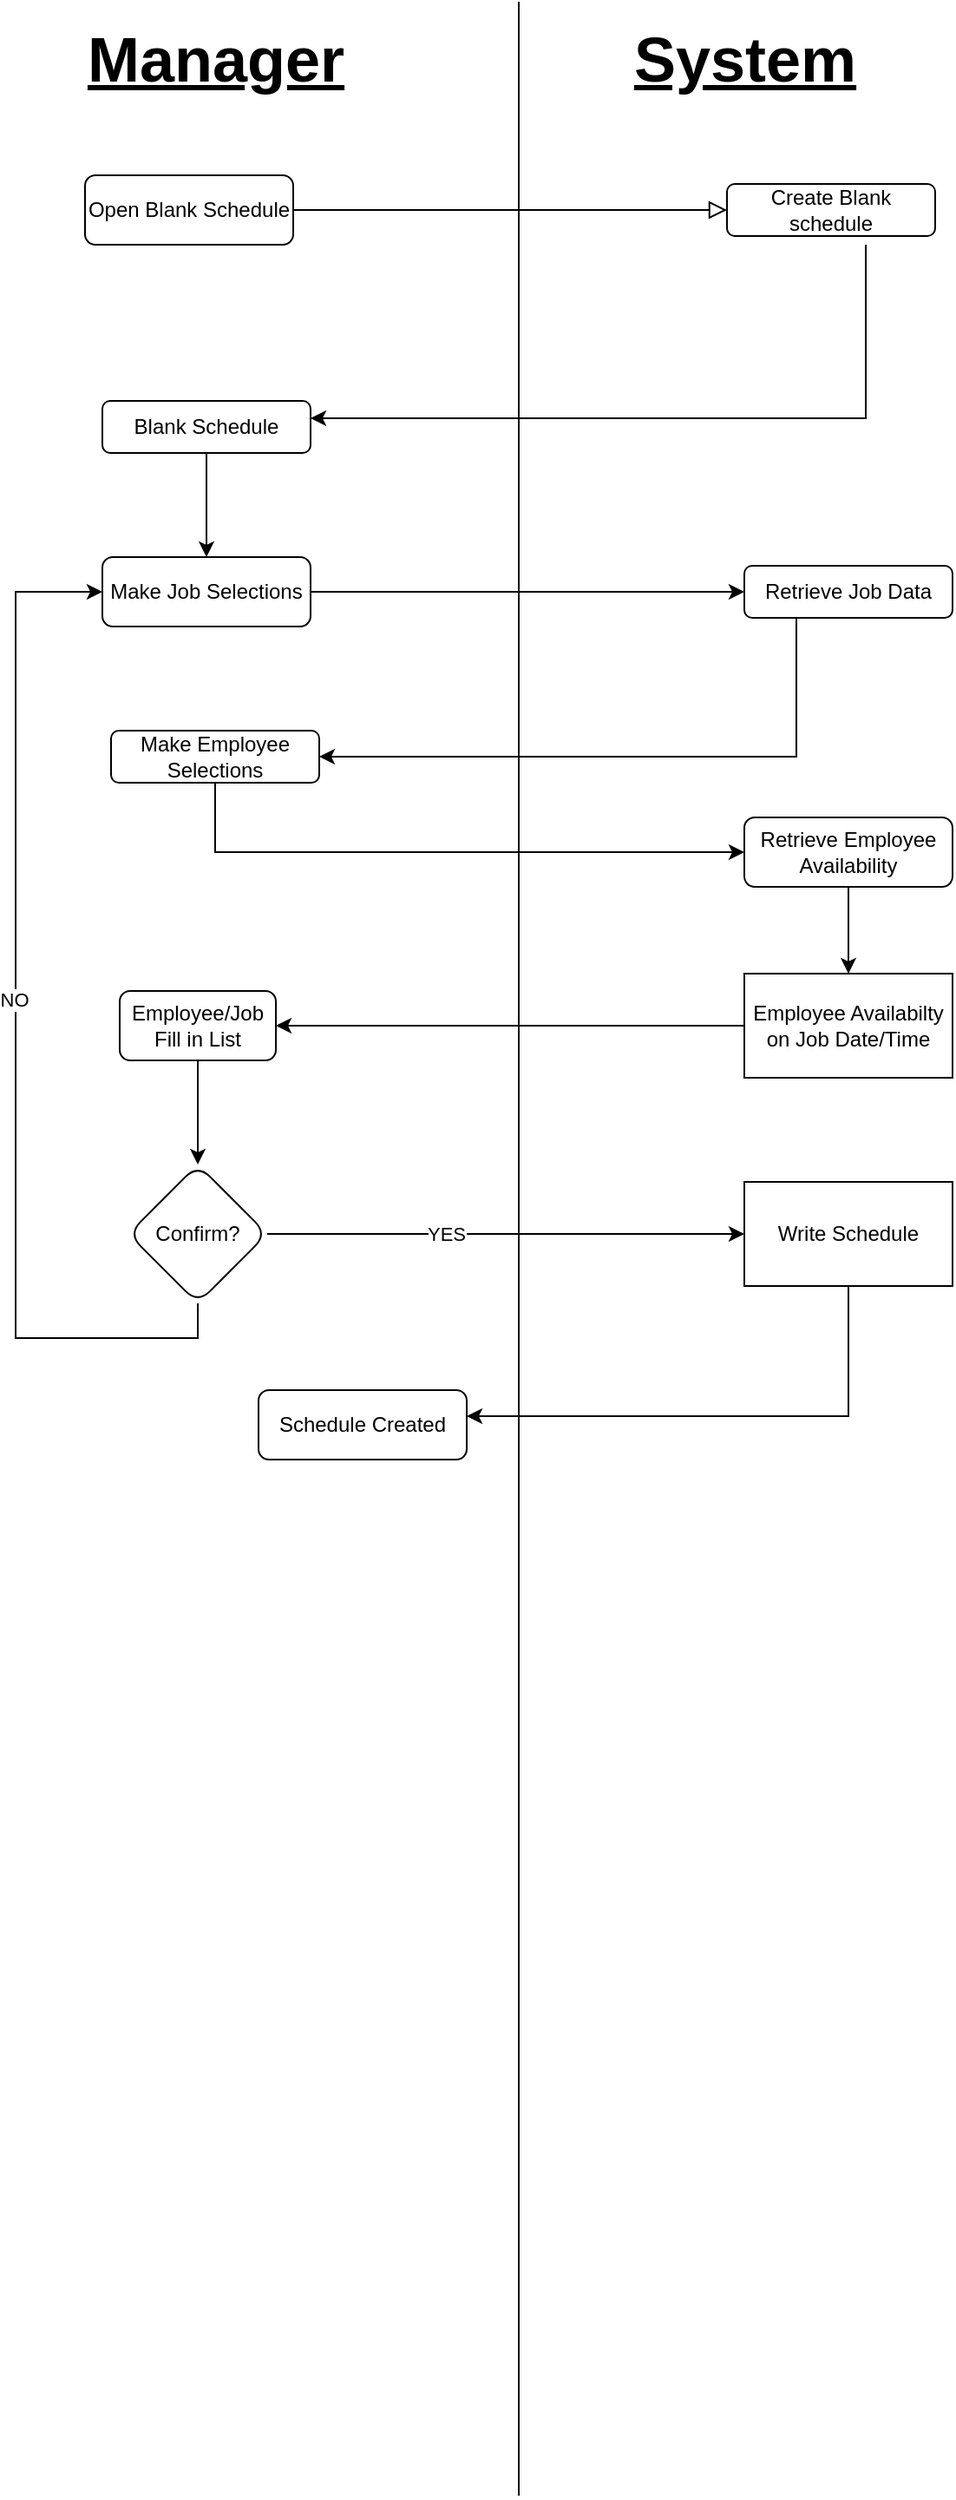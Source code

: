 <mxfile version="24.7.17">
  <diagram id="C5RBs43oDa-KdzZeNtuy" name="Page-1">
    <mxGraphModel dx="1434" dy="734" grid="1" gridSize="10" guides="1" tooltips="1" connect="1" arrows="1" fold="1" page="1" pageScale="1" pageWidth="827" pageHeight="1169" math="0" shadow="0">
      <root>
        <mxCell id="WIyWlLk6GJQsqaUBKTNV-0" />
        <mxCell id="WIyWlLk6GJQsqaUBKTNV-1" parent="WIyWlLk6GJQsqaUBKTNV-0" />
        <mxCell id="WIyWlLk6GJQsqaUBKTNV-2" value="" style="rounded=0;html=1;jettySize=auto;orthogonalLoop=1;fontSize=11;endArrow=block;endFill=0;endSize=8;strokeWidth=1;shadow=0;labelBackgroundColor=none;edgeStyle=orthogonalEdgeStyle;" parent="WIyWlLk6GJQsqaUBKTNV-1" source="WIyWlLk6GJQsqaUBKTNV-3" edge="1">
          <mxGeometry relative="1" as="geometry">
            <mxPoint x="510" y="130" as="targetPoint" />
          </mxGeometry>
        </mxCell>
        <mxCell id="WIyWlLk6GJQsqaUBKTNV-3" value="Open Blank Schedule" style="rounded=1;whiteSpace=wrap;html=1;fontSize=12;glass=0;strokeWidth=1;shadow=0;" parent="WIyWlLk6GJQsqaUBKTNV-1" vertex="1">
          <mxGeometry x="140" y="110" width="120" height="40" as="geometry" />
        </mxCell>
        <mxCell id="gsG3Rcr3oYXjISQcP4ea-0" value="&lt;font style=&quot;font-size: 36px;&quot;&gt;&lt;b&gt;&lt;u&gt;Manager&lt;/u&gt;&lt;/b&gt;&lt;/font&gt;" style="text;html=1;align=center;verticalAlign=middle;resizable=0;points=[];autosize=1;strokeColor=none;fillColor=none;" vertex="1" parent="WIyWlLk6GJQsqaUBKTNV-1">
          <mxGeometry x="130" y="13" width="170" height="60" as="geometry" />
        </mxCell>
        <mxCell id="gsG3Rcr3oYXjISQcP4ea-1" value="&lt;font style=&quot;font-size: 36px;&quot;&gt;&lt;b&gt;&lt;u&gt;System&lt;/u&gt;&lt;/b&gt;&lt;/font&gt;" style="text;html=1;align=center;verticalAlign=middle;resizable=0;points=[];autosize=1;strokeColor=none;fillColor=none;" vertex="1" parent="WIyWlLk6GJQsqaUBKTNV-1">
          <mxGeometry x="445" y="13" width="150" height="60" as="geometry" />
        </mxCell>
        <mxCell id="gsG3Rcr3oYXjISQcP4ea-2" value="" style="endArrow=none;html=1;rounded=0;" edge="1" parent="WIyWlLk6GJQsqaUBKTNV-1">
          <mxGeometry width="50" height="50" relative="1" as="geometry">
            <mxPoint x="390" y="1447" as="sourcePoint" />
            <mxPoint x="390" y="10" as="targetPoint" />
          </mxGeometry>
        </mxCell>
        <mxCell id="gsG3Rcr3oYXjISQcP4ea-3" value="Create Blank schedule" style="rounded=1;whiteSpace=wrap;html=1;" vertex="1" parent="WIyWlLk6GJQsqaUBKTNV-1">
          <mxGeometry x="510" y="115" width="120" height="30" as="geometry" />
        </mxCell>
        <mxCell id="gsG3Rcr3oYXjISQcP4ea-4" value="" style="endArrow=classic;html=1;rounded=0;" edge="1" parent="WIyWlLk6GJQsqaUBKTNV-1">
          <mxGeometry width="50" height="50" relative="1" as="geometry">
            <mxPoint x="590" y="150" as="sourcePoint" />
            <mxPoint x="270" y="250" as="targetPoint" />
            <Array as="points">
              <mxPoint x="590" y="250" />
            </Array>
          </mxGeometry>
        </mxCell>
        <mxCell id="gsG3Rcr3oYXjISQcP4ea-7" style="edgeStyle=orthogonalEdgeStyle;rounded=0;orthogonalLoop=1;jettySize=auto;html=1;entryX=0.5;entryY=0;entryDx=0;entryDy=0;" edge="1" parent="WIyWlLk6GJQsqaUBKTNV-1" source="gsG3Rcr3oYXjISQcP4ea-5">
          <mxGeometry relative="1" as="geometry">
            <mxPoint x="210" y="330" as="targetPoint" />
          </mxGeometry>
        </mxCell>
        <mxCell id="gsG3Rcr3oYXjISQcP4ea-5" value="Blank Schedule" style="rounded=1;whiteSpace=wrap;html=1;" vertex="1" parent="WIyWlLk6GJQsqaUBKTNV-1">
          <mxGeometry x="150" y="240" width="120" height="30" as="geometry" />
        </mxCell>
        <mxCell id="gsG3Rcr3oYXjISQcP4ea-9" style="edgeStyle=orthogonalEdgeStyle;rounded=0;orthogonalLoop=1;jettySize=auto;html=1;" edge="1" parent="WIyWlLk6GJQsqaUBKTNV-1" source="gsG3Rcr3oYXjISQcP4ea-8">
          <mxGeometry relative="1" as="geometry">
            <mxPoint x="520" y="350" as="targetPoint" />
          </mxGeometry>
        </mxCell>
        <mxCell id="gsG3Rcr3oYXjISQcP4ea-8" value="Make Job Selections" style="rounded=1;whiteSpace=wrap;html=1;" vertex="1" parent="WIyWlLk6GJQsqaUBKTNV-1">
          <mxGeometry x="150" y="330" width="120" height="40" as="geometry" />
        </mxCell>
        <mxCell id="gsG3Rcr3oYXjISQcP4ea-11" style="edgeStyle=orthogonalEdgeStyle;rounded=0;orthogonalLoop=1;jettySize=auto;html=1;" edge="1" parent="WIyWlLk6GJQsqaUBKTNV-1" source="gsG3Rcr3oYXjISQcP4ea-10" target="gsG3Rcr3oYXjISQcP4ea-12">
          <mxGeometry relative="1" as="geometry">
            <mxPoint x="270" y="460" as="targetPoint" />
            <Array as="points">
              <mxPoint x="550" y="445" />
            </Array>
          </mxGeometry>
        </mxCell>
        <mxCell id="gsG3Rcr3oYXjISQcP4ea-10" value="Retrieve Job Data" style="rounded=1;whiteSpace=wrap;html=1;" vertex="1" parent="WIyWlLk6GJQsqaUBKTNV-1">
          <mxGeometry x="520" y="335" width="120" height="30" as="geometry" />
        </mxCell>
        <mxCell id="gsG3Rcr3oYXjISQcP4ea-12" value="Make Employee Selections" style="rounded=1;whiteSpace=wrap;html=1;" vertex="1" parent="WIyWlLk6GJQsqaUBKTNV-1">
          <mxGeometry x="155" y="430" width="120" height="30" as="geometry" />
        </mxCell>
        <mxCell id="gsG3Rcr3oYXjISQcP4ea-13" value="" style="endArrow=classic;html=1;rounded=0;exitX=0.5;exitY=1;exitDx=0;exitDy=0;" edge="1" parent="WIyWlLk6GJQsqaUBKTNV-1" source="gsG3Rcr3oYXjISQcP4ea-12" target="gsG3Rcr3oYXjISQcP4ea-14">
          <mxGeometry width="50" height="50" relative="1" as="geometry">
            <mxPoint x="220" y="560" as="sourcePoint" />
            <mxPoint x="520" y="500" as="targetPoint" />
            <Array as="points">
              <mxPoint x="215" y="500" />
            </Array>
          </mxGeometry>
        </mxCell>
        <mxCell id="gsG3Rcr3oYXjISQcP4ea-16" value="" style="edgeStyle=orthogonalEdgeStyle;rounded=0;orthogonalLoop=1;jettySize=auto;html=1;entryX=0.5;entryY=0;entryDx=0;entryDy=0;" edge="1" parent="WIyWlLk6GJQsqaUBKTNV-1" source="gsG3Rcr3oYXjISQcP4ea-14" target="gsG3Rcr3oYXjISQcP4ea-21">
          <mxGeometry relative="1" as="geometry">
            <mxPoint x="580" y="562.5" as="targetPoint" />
            <Array as="points" />
          </mxGeometry>
        </mxCell>
        <mxCell id="gsG3Rcr3oYXjISQcP4ea-14" value="Retrieve Employee Availability" style="rounded=1;whiteSpace=wrap;html=1;" vertex="1" parent="WIyWlLk6GJQsqaUBKTNV-1">
          <mxGeometry x="520" y="480" width="120" height="40" as="geometry" />
        </mxCell>
        <mxCell id="gsG3Rcr3oYXjISQcP4ea-22" style="edgeStyle=orthogonalEdgeStyle;rounded=0;orthogonalLoop=1;jettySize=auto;html=1;" edge="1" parent="WIyWlLk6GJQsqaUBKTNV-1" source="gsG3Rcr3oYXjISQcP4ea-21">
          <mxGeometry relative="1" as="geometry">
            <mxPoint x="250" y="600" as="targetPoint" />
          </mxGeometry>
        </mxCell>
        <mxCell id="gsG3Rcr3oYXjISQcP4ea-21" value="Employee Availabilty on Job Date/Time" style="rounded=0;whiteSpace=wrap;html=1;" vertex="1" parent="WIyWlLk6GJQsqaUBKTNV-1">
          <mxGeometry x="520" y="570" width="120" height="60" as="geometry" />
        </mxCell>
        <mxCell id="gsG3Rcr3oYXjISQcP4ea-25" value="" style="edgeStyle=orthogonalEdgeStyle;rounded=0;orthogonalLoop=1;jettySize=auto;html=1;" edge="1" parent="WIyWlLk6GJQsqaUBKTNV-1" source="gsG3Rcr3oYXjISQcP4ea-23" target="gsG3Rcr3oYXjISQcP4ea-24">
          <mxGeometry relative="1" as="geometry" />
        </mxCell>
        <mxCell id="gsG3Rcr3oYXjISQcP4ea-23" value="Employee/Job Fill in List" style="rounded=1;whiteSpace=wrap;html=1;" vertex="1" parent="WIyWlLk6GJQsqaUBKTNV-1">
          <mxGeometry x="160" y="580" width="90" height="40" as="geometry" />
        </mxCell>
        <mxCell id="gsG3Rcr3oYXjISQcP4ea-27" value="" style="edgeStyle=orthogonalEdgeStyle;rounded=0;orthogonalLoop=1;jettySize=auto;html=1;" edge="1" parent="WIyWlLk6GJQsqaUBKTNV-1" source="gsG3Rcr3oYXjISQcP4ea-24">
          <mxGeometry relative="1" as="geometry">
            <mxPoint x="520" y="720" as="targetPoint" />
          </mxGeometry>
        </mxCell>
        <mxCell id="gsG3Rcr3oYXjISQcP4ea-28" value="YES" style="edgeLabel;html=1;align=center;verticalAlign=middle;resizable=0;points=[];" vertex="1" connectable="0" parent="gsG3Rcr3oYXjISQcP4ea-27">
          <mxGeometry x="-0.251" relative="1" as="geometry">
            <mxPoint as="offset" />
          </mxGeometry>
        </mxCell>
        <mxCell id="gsG3Rcr3oYXjISQcP4ea-34" style="edgeStyle=orthogonalEdgeStyle;rounded=0;orthogonalLoop=1;jettySize=auto;html=1;exitX=0.5;exitY=1;exitDx=0;exitDy=0;entryX=0;entryY=0.5;entryDx=0;entryDy=0;" edge="1" parent="WIyWlLk6GJQsqaUBKTNV-1" source="gsG3Rcr3oYXjISQcP4ea-24" target="gsG3Rcr3oYXjISQcP4ea-8">
          <mxGeometry relative="1" as="geometry">
            <mxPoint x="205" y="900" as="targetPoint" />
            <Array as="points">
              <mxPoint x="205" y="780" />
              <mxPoint x="100" y="780" />
              <mxPoint x="100" y="350" />
            </Array>
          </mxGeometry>
        </mxCell>
        <mxCell id="gsG3Rcr3oYXjISQcP4ea-35" value="NO" style="edgeLabel;html=1;align=center;verticalAlign=middle;resizable=0;points=[];" vertex="1" connectable="0" parent="gsG3Rcr3oYXjISQcP4ea-34">
          <mxGeometry x="0.06" y="1" relative="1" as="geometry">
            <mxPoint as="offset" />
          </mxGeometry>
        </mxCell>
        <mxCell id="gsG3Rcr3oYXjISQcP4ea-24" value="Confirm?" style="rhombus;whiteSpace=wrap;html=1;rounded=1;" vertex="1" parent="WIyWlLk6GJQsqaUBKTNV-1">
          <mxGeometry x="165" y="680" width="80" height="80" as="geometry" />
        </mxCell>
        <mxCell id="gsG3Rcr3oYXjISQcP4ea-32" style="edgeStyle=orthogonalEdgeStyle;rounded=0;orthogonalLoop=1;jettySize=auto;html=1;entryX=1;entryY=0.75;entryDx=0;entryDy=0;" edge="1" parent="WIyWlLk6GJQsqaUBKTNV-1" source="gsG3Rcr3oYXjISQcP4ea-29">
          <mxGeometry relative="1" as="geometry">
            <mxPoint x="360" y="825" as="targetPoint" />
            <Array as="points">
              <mxPoint x="580" y="825" />
            </Array>
          </mxGeometry>
        </mxCell>
        <mxCell id="gsG3Rcr3oYXjISQcP4ea-29" value="Write Schedule" style="whiteSpace=wrap;html=1;" vertex="1" parent="WIyWlLk6GJQsqaUBKTNV-1">
          <mxGeometry x="520" y="690" width="120" height="60" as="geometry" />
        </mxCell>
        <mxCell id="gsG3Rcr3oYXjISQcP4ea-33" value="Schedule Created" style="rounded=1;whiteSpace=wrap;html=1;" vertex="1" parent="WIyWlLk6GJQsqaUBKTNV-1">
          <mxGeometry x="240" y="810" width="120" height="40" as="geometry" />
        </mxCell>
      </root>
    </mxGraphModel>
  </diagram>
</mxfile>
